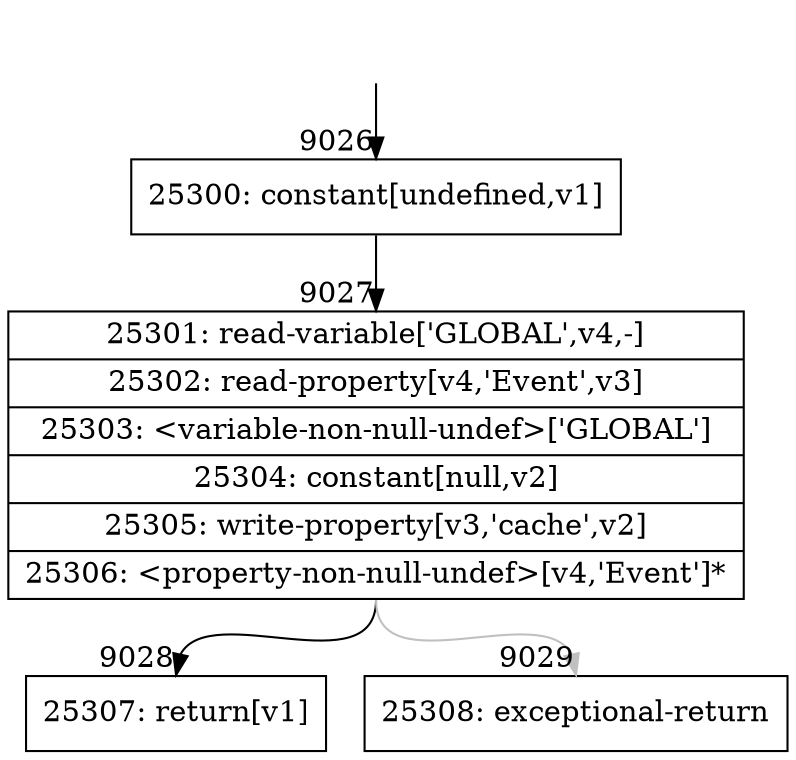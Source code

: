 digraph {
rankdir="TD"
BB_entry687[shape=none,label=""];
BB_entry687 -> BB9026 [tailport=s, headport=n, headlabel="    9026"]
BB9026 [shape=record label="{25300: constant[undefined,v1]}" ] 
BB9026 -> BB9027 [tailport=s, headport=n, headlabel="      9027"]
BB9027 [shape=record label="{25301: read-variable['GLOBAL',v4,-]|25302: read-property[v4,'Event',v3]|25303: \<variable-non-null-undef\>['GLOBAL']|25304: constant[null,v2]|25305: write-property[v3,'cache',v2]|25306: \<property-non-null-undef\>[v4,'Event']*}" ] 
BB9027 -> BB9028 [tailport=s, headport=n, headlabel="      9028"]
BB9027 -> BB9029 [tailport=s, headport=n, color=gray, headlabel="      9029"]
BB9028 [shape=record label="{25307: return[v1]}" ] 
BB9029 [shape=record label="{25308: exceptional-return}" ] 
//#$~ 7157
}

